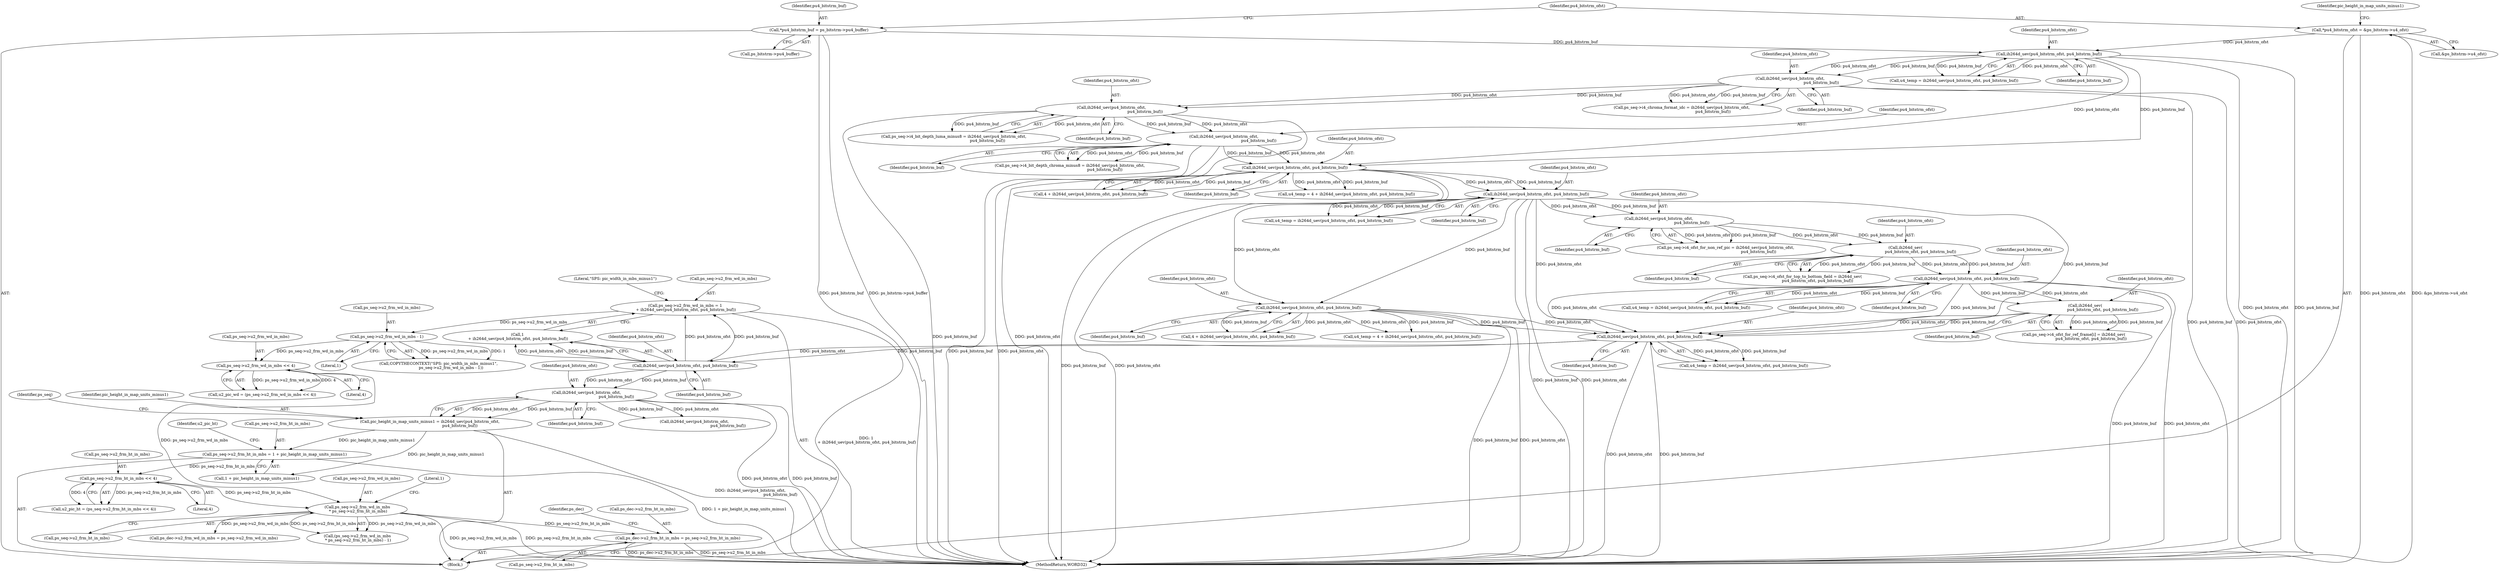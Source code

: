 digraph "0_Android_42cf02965b11c397dd37a0063e683cef005bc0ae@pointer" {
"1001465" [label="(Call,ps_dec->u2_frm_ht_in_mbs = ps_seq->u2_frm_ht_in_mbs)"];
"1000866" [label="(Call,ps_seq->u2_frm_wd_in_mbs\n * ps_seq->u2_frm_ht_in_mbs)"];
"1000837" [label="(Call,ps_seq->u2_frm_wd_in_mbs << 4)"];
"1000830" [label="(Call,ps_seq->u2_frm_wd_in_mbs - 1)"];
"1000819" [label="(Call,ps_seq->u2_frm_wd_in_mbs = 1\n + ih264d_uev(pu4_bitstrm_ofst, pu4_bitstrm_buf))"];
"1000825" [label="(Call,ih264d_uev(pu4_bitstrm_ofst, pu4_bitstrm_buf))"];
"1000768" [label="(Call,ih264d_uev(pu4_bitstrm_ofst, pu4_bitstrm_buf))"];
"1000756" [label="(Call,ih264d_sev(\n                            pu4_bitstrm_ofst, pu4_bitstrm_buf))"];
"1000719" [label="(Call,ih264d_uev(pu4_bitstrm_ofst, pu4_bitstrm_buf))"];
"1000709" [label="(Call,ih264d_sev(\n                        pu4_bitstrm_ofst, pu4_bitstrm_buf))"];
"1000697" [label="(Call,ih264d_sev(pu4_bitstrm_ofst,\n                                                     pu4_bitstrm_buf))"];
"1000611" [label="(Call,ih264d_uev(pu4_bitstrm_ofst, pu4_bitstrm_buf))"];
"1000573" [label="(Call,ih264d_uev(pu4_bitstrm_ofst, pu4_bitstrm_buf))"];
"1000458" [label="(Call,ih264d_uev(pu4_bitstrm_ofst,\n                                                        pu4_bitstrm_buf))"];
"1000442" [label="(Call,ih264d_uev(pu4_bitstrm_ofst,\n                                                      pu4_bitstrm_buf))"];
"1000426" [label="(Call,ih264d_uev(pu4_bitstrm_ofst,\n                                                  pu4_bitstrm_buf))"];
"1000303" [label="(Call,ih264d_uev(pu4_bitstrm_ofst, pu4_bitstrm_buf))"];
"1000187" [label="(Call,*pu4_bitstrm_ofst = &ps_bitstrm->u4_ofst)"];
"1000181" [label="(Call,*pu4_bitstrm_buf = ps_bitstrm->pu4_buffer)"];
"1000647" [label="(Call,ih264d_uev(pu4_bitstrm_ofst, pu4_bitstrm_buf))"];
"1000856" [label="(Call,ps_seq->u2_frm_ht_in_mbs << 4)"];
"1000847" [label="(Call,ps_seq->u2_frm_ht_in_mbs = 1 + pic_height_in_map_units_minus1)"];
"1000842" [label="(Call,pic_height_in_map_units_minus1 = ih264d_uev(pu4_bitstrm_ofst,\n                                                pu4_bitstrm_buf))"];
"1000844" [label="(Call,ih264d_uev(pu4_bitstrm_ofst,\n                                                pu4_bitstrm_buf))"];
"1000422" [label="(Call,ps_seq->i4_chroma_format_idc = ih264d_uev(pu4_bitstrm_ofst,\n                                                  pu4_bitstrm_buf))"];
"1000649" [label="(Identifier,pu4_bitstrm_buf)"];
"1000823" [label="(Call,1\n + ih264d_uev(pu4_bitstrm_ofst, pu4_bitstrm_buf))"];
"1000855" [label="(Identifier,u2_pic_ht)"];
"1001458" [label="(Call,ps_dec->u2_frm_wd_in_mbs = ps_seq->u2_frm_wd_in_mbs)"];
"1001466" [label="(Call,ps_dec->u2_frm_ht_in_mbs)"];
"1000693" [label="(Call,ps_seq->i4_ofst_for_non_ref_pic = ih264d_sev(pu4_bitstrm_ofst,\n                                                     pu4_bitstrm_buf))"];
"1001474" [label="(Identifier,ps_dec)"];
"1000829" [label="(Literal,\"SPS: pic_width_in_mbs_minus1\")"];
"1000825" [label="(Call,ih264d_uev(pu4_bitstrm_ofst, pu4_bitstrm_buf))"];
"1001507" [label="(MethodReturn,WORD32)"];
"1000844" [label="(Call,ih264d_uev(pu4_bitstrm_ofst,\n                                                pu4_bitstrm_buf))"];
"1000820" [label="(Call,ps_seq->u2_frm_wd_in_mbs)"];
"1000454" [label="(Call,ps_seq->i4_bit_depth_chroma_minus8 = ih264d_uev(pu4_bitstrm_ofst,\n                                                        pu4_bitstrm_buf))"];
"1000645" [label="(Call,4 + ih264d_uev(pu4_bitstrm_ofst, pu4_bitstrm_buf))"];
"1000188" [label="(Identifier,pu4_bitstrm_ofst)"];
"1000187" [label="(Call,*pu4_bitstrm_ofst = &ps_bitstrm->u4_ofst)"];
"1000847" [label="(Call,ps_seq->u2_frm_ht_in_mbs = 1 + pic_height_in_map_units_minus1)"];
"1000301" [label="(Call,u4_temp = ih264d_uev(pu4_bitstrm_ofst, pu4_bitstrm_buf))"];
"1000647" [label="(Call,ih264d_uev(pu4_bitstrm_ofst, pu4_bitstrm_buf))"];
"1000611" [label="(Call,ih264d_uev(pu4_bitstrm_ofst, pu4_bitstrm_buf))"];
"1000183" [label="(Call,ps_bitstrm->pu4_buffer)"];
"1000846" [label="(Identifier,pu4_bitstrm_buf)"];
"1000866" [label="(Call,ps_seq->u2_frm_wd_in_mbs\n * ps_seq->u2_frm_ht_in_mbs)"];
"1000997" [label="(Call,ih264d_uev(pu4_bitstrm_ofst,\n                                                      pu4_bitstrm_buf))"];
"1000427" [label="(Identifier,pu4_bitstrm_ofst)"];
"1000573" [label="(Call,ih264d_uev(pu4_bitstrm_ofst, pu4_bitstrm_buf))"];
"1000181" [label="(Call,*pu4_bitstrm_buf = ps_bitstrm->pu4_buffer)"];
"1000758" [label="(Identifier,pu4_bitstrm_buf)"];
"1000697" [label="(Call,ih264d_sev(pu4_bitstrm_ofst,\n                                                     pu4_bitstrm_buf))"];
"1000838" [label="(Call,ps_seq->u2_frm_wd_in_mbs)"];
"1000831" [label="(Call,ps_seq->u2_frm_wd_in_mbs)"];
"1000643" [label="(Call,u4_temp = 4 + ih264d_uev(pu4_bitstrm_ofst, pu4_bitstrm_buf))"];
"1000710" [label="(Identifier,pu4_bitstrm_ofst)"];
"1000609" [label="(Call,u4_temp = ih264d_uev(pu4_bitstrm_ofst, pu4_bitstrm_buf))"];
"1000854" [label="(Call,u2_pic_ht = (ps_seq->u2_frm_ht_in_mbs << 4))"];
"1000766" [label="(Call,u4_temp = ih264d_uev(pu4_bitstrm_ofst, pu4_bitstrm_buf))"];
"1000828" [label="(Call,COPYTHECONTEXT(\"SPS: pic_width_in_mbs_minus1\",\n                    ps_seq->u2_frm_wd_in_mbs - 1))"];
"1000304" [label="(Identifier,pu4_bitstrm_ofst)"];
"1000717" [label="(Call,u4_temp = ih264d_uev(pu4_bitstrm_ofst, pu4_bitstrm_buf))"];
"1000845" [label="(Identifier,pu4_bitstrm_ofst)"];
"1000166" [label="(Block,)"];
"1001469" [label="(Call,ps_seq->u2_frm_ht_in_mbs)"];
"1000757" [label="(Identifier,pu4_bitstrm_ofst)"];
"1000613" [label="(Identifier,pu4_bitstrm_buf)"];
"1000719" [label="(Call,ih264d_uev(pu4_bitstrm_ofst, pu4_bitstrm_buf))"];
"1000720" [label="(Identifier,pu4_bitstrm_ofst)"];
"1000648" [label="(Identifier,pu4_bitstrm_ofst)"];
"1000428" [label="(Identifier,pu4_bitstrm_buf)"];
"1000827" [label="(Identifier,pu4_bitstrm_buf)"];
"1000768" [label="(Call,ih264d_uev(pu4_bitstrm_ofst, pu4_bitstrm_buf))"];
"1000849" [label="(Identifier,ps_seq)"];
"1000837" [label="(Call,ps_seq->u2_frm_wd_in_mbs << 4)"];
"1000841" [label="(Literal,4)"];
"1000458" [label="(Call,ih264d_uev(pu4_bitstrm_ofst,\n                                                        pu4_bitstrm_buf))"];
"1000305" [label="(Identifier,pu4_bitstrm_buf)"];
"1000460" [label="(Identifier,pu4_bitstrm_buf)"];
"1000826" [label="(Identifier,pu4_bitstrm_ofst)"];
"1000303" [label="(Call,ih264d_uev(pu4_bitstrm_ofst, pu4_bitstrm_buf))"];
"1000443" [label="(Identifier,pu4_bitstrm_ofst)"];
"1000699" [label="(Identifier,pu4_bitstrm_buf)"];
"1000750" [label="(Call,ps_seq->i4_ofst_for_ref_frame[i] = ih264d_sev(\n                            pu4_bitstrm_ofst, pu4_bitstrm_buf))"];
"1000698" [label="(Identifier,pu4_bitstrm_ofst)"];
"1000865" [label="(Call,(ps_seq->u2_frm_wd_in_mbs\n * ps_seq->u2_frm_ht_in_mbs) - 1)"];
"1000705" [label="(Call,ps_seq->i4_ofst_for_top_to_bottom_field = ih264d_sev(\n                        pu4_bitstrm_ofst, pu4_bitstrm_buf))"];
"1000438" [label="(Call,ps_seq->i4_bit_depth_luma_minus8 = ih264d_uev(pu4_bitstrm_ofst,\n                                                      pu4_bitstrm_buf))"];
"1000182" [label="(Identifier,pu4_bitstrm_buf)"];
"1000834" [label="(Literal,1)"];
"1000444" [label="(Identifier,pu4_bitstrm_buf)"];
"1000848" [label="(Call,ps_seq->u2_frm_ht_in_mbs)"];
"1000856" [label="(Call,ps_seq->u2_frm_ht_in_mbs << 4)"];
"1000769" [label="(Identifier,pu4_bitstrm_ofst)"];
"1000612" [label="(Identifier,pu4_bitstrm_ofst)"];
"1000835" [label="(Call,u2_pic_wd = (ps_seq->u2_frm_wd_in_mbs << 4))"];
"1000459" [label="(Identifier,pu4_bitstrm_ofst)"];
"1000770" [label="(Identifier,pu4_bitstrm_buf)"];
"1001465" [label="(Call,ps_dec->u2_frm_ht_in_mbs = ps_seq->u2_frm_ht_in_mbs)"];
"1000201" [label="(Identifier,pic_height_in_map_units_minus1)"];
"1000574" [label="(Identifier,pu4_bitstrm_ofst)"];
"1000442" [label="(Call,ih264d_uev(pu4_bitstrm_ofst,\n                                                      pu4_bitstrm_buf))"];
"1000189" [label="(Call,&ps_bitstrm->u4_ofst)"];
"1000873" [label="(Literal,1)"];
"1000851" [label="(Call,1 + pic_height_in_map_units_minus1)"];
"1000571" [label="(Call,4 + ih264d_uev(pu4_bitstrm_ofst, pu4_bitstrm_buf))"];
"1000575" [label="(Identifier,pu4_bitstrm_buf)"];
"1000721" [label="(Identifier,pu4_bitstrm_buf)"];
"1000711" [label="(Identifier,pu4_bitstrm_buf)"];
"1000819" [label="(Call,ps_seq->u2_frm_wd_in_mbs = 1\n + ih264d_uev(pu4_bitstrm_ofst, pu4_bitstrm_buf))"];
"1000756" [label="(Call,ih264d_sev(\n                            pu4_bitstrm_ofst, pu4_bitstrm_buf))"];
"1000709" [label="(Call,ih264d_sev(\n                        pu4_bitstrm_ofst, pu4_bitstrm_buf))"];
"1000830" [label="(Call,ps_seq->u2_frm_wd_in_mbs - 1)"];
"1000843" [label="(Identifier,pic_height_in_map_units_minus1)"];
"1000867" [label="(Call,ps_seq->u2_frm_wd_in_mbs)"];
"1000857" [label="(Call,ps_seq->u2_frm_ht_in_mbs)"];
"1000426" [label="(Call,ih264d_uev(pu4_bitstrm_ofst,\n                                                  pu4_bitstrm_buf))"];
"1000842" [label="(Call,pic_height_in_map_units_minus1 = ih264d_uev(pu4_bitstrm_ofst,\n                                                pu4_bitstrm_buf))"];
"1000860" [label="(Literal,4)"];
"1000870" [label="(Call,ps_seq->u2_frm_ht_in_mbs)"];
"1000569" [label="(Call,u4_temp = 4 + ih264d_uev(pu4_bitstrm_ofst, pu4_bitstrm_buf))"];
"1001465" -> "1000166"  [label="AST: "];
"1001465" -> "1001469"  [label="CFG: "];
"1001466" -> "1001465"  [label="AST: "];
"1001469" -> "1001465"  [label="AST: "];
"1001474" -> "1001465"  [label="CFG: "];
"1001465" -> "1001507"  [label="DDG: ps_seq->u2_frm_ht_in_mbs"];
"1001465" -> "1001507"  [label="DDG: ps_dec->u2_frm_ht_in_mbs"];
"1000866" -> "1001465"  [label="DDG: ps_seq->u2_frm_ht_in_mbs"];
"1000866" -> "1000865"  [label="AST: "];
"1000866" -> "1000870"  [label="CFG: "];
"1000867" -> "1000866"  [label="AST: "];
"1000870" -> "1000866"  [label="AST: "];
"1000873" -> "1000866"  [label="CFG: "];
"1000866" -> "1001507"  [label="DDG: ps_seq->u2_frm_wd_in_mbs"];
"1000866" -> "1001507"  [label="DDG: ps_seq->u2_frm_ht_in_mbs"];
"1000866" -> "1000865"  [label="DDG: ps_seq->u2_frm_wd_in_mbs"];
"1000866" -> "1000865"  [label="DDG: ps_seq->u2_frm_ht_in_mbs"];
"1000837" -> "1000866"  [label="DDG: ps_seq->u2_frm_wd_in_mbs"];
"1000856" -> "1000866"  [label="DDG: ps_seq->u2_frm_ht_in_mbs"];
"1000866" -> "1001458"  [label="DDG: ps_seq->u2_frm_wd_in_mbs"];
"1000837" -> "1000835"  [label="AST: "];
"1000837" -> "1000841"  [label="CFG: "];
"1000838" -> "1000837"  [label="AST: "];
"1000841" -> "1000837"  [label="AST: "];
"1000835" -> "1000837"  [label="CFG: "];
"1000837" -> "1000835"  [label="DDG: ps_seq->u2_frm_wd_in_mbs"];
"1000837" -> "1000835"  [label="DDG: 4"];
"1000830" -> "1000837"  [label="DDG: ps_seq->u2_frm_wd_in_mbs"];
"1000830" -> "1000828"  [label="AST: "];
"1000830" -> "1000834"  [label="CFG: "];
"1000831" -> "1000830"  [label="AST: "];
"1000834" -> "1000830"  [label="AST: "];
"1000828" -> "1000830"  [label="CFG: "];
"1000830" -> "1000828"  [label="DDG: ps_seq->u2_frm_wd_in_mbs"];
"1000830" -> "1000828"  [label="DDG: 1"];
"1000819" -> "1000830"  [label="DDG: ps_seq->u2_frm_wd_in_mbs"];
"1000819" -> "1000166"  [label="AST: "];
"1000819" -> "1000823"  [label="CFG: "];
"1000820" -> "1000819"  [label="AST: "];
"1000823" -> "1000819"  [label="AST: "];
"1000829" -> "1000819"  [label="CFG: "];
"1000819" -> "1001507"  [label="DDG: 1\n + ih264d_uev(pu4_bitstrm_ofst, pu4_bitstrm_buf)"];
"1000825" -> "1000819"  [label="DDG: pu4_bitstrm_ofst"];
"1000825" -> "1000819"  [label="DDG: pu4_bitstrm_buf"];
"1000825" -> "1000823"  [label="AST: "];
"1000825" -> "1000827"  [label="CFG: "];
"1000826" -> "1000825"  [label="AST: "];
"1000827" -> "1000825"  [label="AST: "];
"1000823" -> "1000825"  [label="CFG: "];
"1000825" -> "1000823"  [label="DDG: pu4_bitstrm_ofst"];
"1000825" -> "1000823"  [label="DDG: pu4_bitstrm_buf"];
"1000768" -> "1000825"  [label="DDG: pu4_bitstrm_ofst"];
"1000768" -> "1000825"  [label="DDG: pu4_bitstrm_buf"];
"1000825" -> "1000844"  [label="DDG: pu4_bitstrm_ofst"];
"1000825" -> "1000844"  [label="DDG: pu4_bitstrm_buf"];
"1000768" -> "1000766"  [label="AST: "];
"1000768" -> "1000770"  [label="CFG: "];
"1000769" -> "1000768"  [label="AST: "];
"1000770" -> "1000768"  [label="AST: "];
"1000766" -> "1000768"  [label="CFG: "];
"1000768" -> "1001507"  [label="DDG: pu4_bitstrm_ofst"];
"1000768" -> "1001507"  [label="DDG: pu4_bitstrm_buf"];
"1000768" -> "1000766"  [label="DDG: pu4_bitstrm_ofst"];
"1000768" -> "1000766"  [label="DDG: pu4_bitstrm_buf"];
"1000756" -> "1000768"  [label="DDG: pu4_bitstrm_ofst"];
"1000756" -> "1000768"  [label="DDG: pu4_bitstrm_buf"];
"1000647" -> "1000768"  [label="DDG: pu4_bitstrm_ofst"];
"1000647" -> "1000768"  [label="DDG: pu4_bitstrm_buf"];
"1000719" -> "1000768"  [label="DDG: pu4_bitstrm_ofst"];
"1000719" -> "1000768"  [label="DDG: pu4_bitstrm_buf"];
"1000611" -> "1000768"  [label="DDG: pu4_bitstrm_ofst"];
"1000611" -> "1000768"  [label="DDG: pu4_bitstrm_buf"];
"1000756" -> "1000750"  [label="AST: "];
"1000756" -> "1000758"  [label="CFG: "];
"1000757" -> "1000756"  [label="AST: "];
"1000758" -> "1000756"  [label="AST: "];
"1000750" -> "1000756"  [label="CFG: "];
"1000756" -> "1000750"  [label="DDG: pu4_bitstrm_ofst"];
"1000756" -> "1000750"  [label="DDG: pu4_bitstrm_buf"];
"1000719" -> "1000756"  [label="DDG: pu4_bitstrm_ofst"];
"1000719" -> "1000756"  [label="DDG: pu4_bitstrm_buf"];
"1000719" -> "1000717"  [label="AST: "];
"1000719" -> "1000721"  [label="CFG: "];
"1000720" -> "1000719"  [label="AST: "];
"1000721" -> "1000719"  [label="AST: "];
"1000717" -> "1000719"  [label="CFG: "];
"1000719" -> "1001507"  [label="DDG: pu4_bitstrm_buf"];
"1000719" -> "1001507"  [label="DDG: pu4_bitstrm_ofst"];
"1000719" -> "1000717"  [label="DDG: pu4_bitstrm_ofst"];
"1000719" -> "1000717"  [label="DDG: pu4_bitstrm_buf"];
"1000709" -> "1000719"  [label="DDG: pu4_bitstrm_ofst"];
"1000709" -> "1000719"  [label="DDG: pu4_bitstrm_buf"];
"1000709" -> "1000705"  [label="AST: "];
"1000709" -> "1000711"  [label="CFG: "];
"1000710" -> "1000709"  [label="AST: "];
"1000711" -> "1000709"  [label="AST: "];
"1000705" -> "1000709"  [label="CFG: "];
"1000709" -> "1000705"  [label="DDG: pu4_bitstrm_ofst"];
"1000709" -> "1000705"  [label="DDG: pu4_bitstrm_buf"];
"1000697" -> "1000709"  [label="DDG: pu4_bitstrm_ofst"];
"1000697" -> "1000709"  [label="DDG: pu4_bitstrm_buf"];
"1000697" -> "1000693"  [label="AST: "];
"1000697" -> "1000699"  [label="CFG: "];
"1000698" -> "1000697"  [label="AST: "];
"1000699" -> "1000697"  [label="AST: "];
"1000693" -> "1000697"  [label="CFG: "];
"1000697" -> "1000693"  [label="DDG: pu4_bitstrm_ofst"];
"1000697" -> "1000693"  [label="DDG: pu4_bitstrm_buf"];
"1000611" -> "1000697"  [label="DDG: pu4_bitstrm_ofst"];
"1000611" -> "1000697"  [label="DDG: pu4_bitstrm_buf"];
"1000611" -> "1000609"  [label="AST: "];
"1000611" -> "1000613"  [label="CFG: "];
"1000612" -> "1000611"  [label="AST: "];
"1000613" -> "1000611"  [label="AST: "];
"1000609" -> "1000611"  [label="CFG: "];
"1000611" -> "1001507"  [label="DDG: pu4_bitstrm_buf"];
"1000611" -> "1001507"  [label="DDG: pu4_bitstrm_ofst"];
"1000611" -> "1000609"  [label="DDG: pu4_bitstrm_ofst"];
"1000611" -> "1000609"  [label="DDG: pu4_bitstrm_buf"];
"1000573" -> "1000611"  [label="DDG: pu4_bitstrm_ofst"];
"1000573" -> "1000611"  [label="DDG: pu4_bitstrm_buf"];
"1000611" -> "1000647"  [label="DDG: pu4_bitstrm_ofst"];
"1000611" -> "1000647"  [label="DDG: pu4_bitstrm_buf"];
"1000573" -> "1000571"  [label="AST: "];
"1000573" -> "1000575"  [label="CFG: "];
"1000574" -> "1000573"  [label="AST: "];
"1000575" -> "1000573"  [label="AST: "];
"1000571" -> "1000573"  [label="CFG: "];
"1000573" -> "1001507"  [label="DDG: pu4_bitstrm_buf"];
"1000573" -> "1001507"  [label="DDG: pu4_bitstrm_ofst"];
"1000573" -> "1000569"  [label="DDG: pu4_bitstrm_ofst"];
"1000573" -> "1000569"  [label="DDG: pu4_bitstrm_buf"];
"1000573" -> "1000571"  [label="DDG: pu4_bitstrm_ofst"];
"1000573" -> "1000571"  [label="DDG: pu4_bitstrm_buf"];
"1000458" -> "1000573"  [label="DDG: pu4_bitstrm_ofst"];
"1000458" -> "1000573"  [label="DDG: pu4_bitstrm_buf"];
"1000303" -> "1000573"  [label="DDG: pu4_bitstrm_ofst"];
"1000303" -> "1000573"  [label="DDG: pu4_bitstrm_buf"];
"1000458" -> "1000454"  [label="AST: "];
"1000458" -> "1000460"  [label="CFG: "];
"1000459" -> "1000458"  [label="AST: "];
"1000460" -> "1000458"  [label="AST: "];
"1000454" -> "1000458"  [label="CFG: "];
"1000458" -> "1001507"  [label="DDG: pu4_bitstrm_buf"];
"1000458" -> "1001507"  [label="DDG: pu4_bitstrm_ofst"];
"1000458" -> "1000454"  [label="DDG: pu4_bitstrm_ofst"];
"1000458" -> "1000454"  [label="DDG: pu4_bitstrm_buf"];
"1000442" -> "1000458"  [label="DDG: pu4_bitstrm_ofst"];
"1000442" -> "1000458"  [label="DDG: pu4_bitstrm_buf"];
"1000442" -> "1000438"  [label="AST: "];
"1000442" -> "1000444"  [label="CFG: "];
"1000443" -> "1000442"  [label="AST: "];
"1000444" -> "1000442"  [label="AST: "];
"1000438" -> "1000442"  [label="CFG: "];
"1000442" -> "1001507"  [label="DDG: pu4_bitstrm_ofst"];
"1000442" -> "1001507"  [label="DDG: pu4_bitstrm_buf"];
"1000442" -> "1000438"  [label="DDG: pu4_bitstrm_ofst"];
"1000442" -> "1000438"  [label="DDG: pu4_bitstrm_buf"];
"1000426" -> "1000442"  [label="DDG: pu4_bitstrm_ofst"];
"1000426" -> "1000442"  [label="DDG: pu4_bitstrm_buf"];
"1000426" -> "1000422"  [label="AST: "];
"1000426" -> "1000428"  [label="CFG: "];
"1000427" -> "1000426"  [label="AST: "];
"1000428" -> "1000426"  [label="AST: "];
"1000422" -> "1000426"  [label="CFG: "];
"1000426" -> "1001507"  [label="DDG: pu4_bitstrm_buf"];
"1000426" -> "1001507"  [label="DDG: pu4_bitstrm_ofst"];
"1000426" -> "1000422"  [label="DDG: pu4_bitstrm_ofst"];
"1000426" -> "1000422"  [label="DDG: pu4_bitstrm_buf"];
"1000303" -> "1000426"  [label="DDG: pu4_bitstrm_ofst"];
"1000303" -> "1000426"  [label="DDG: pu4_bitstrm_buf"];
"1000303" -> "1000301"  [label="AST: "];
"1000303" -> "1000305"  [label="CFG: "];
"1000304" -> "1000303"  [label="AST: "];
"1000305" -> "1000303"  [label="AST: "];
"1000301" -> "1000303"  [label="CFG: "];
"1000303" -> "1001507"  [label="DDG: pu4_bitstrm_ofst"];
"1000303" -> "1001507"  [label="DDG: pu4_bitstrm_buf"];
"1000303" -> "1000301"  [label="DDG: pu4_bitstrm_ofst"];
"1000303" -> "1000301"  [label="DDG: pu4_bitstrm_buf"];
"1000187" -> "1000303"  [label="DDG: pu4_bitstrm_ofst"];
"1000181" -> "1000303"  [label="DDG: pu4_bitstrm_buf"];
"1000187" -> "1000166"  [label="AST: "];
"1000187" -> "1000189"  [label="CFG: "];
"1000188" -> "1000187"  [label="AST: "];
"1000189" -> "1000187"  [label="AST: "];
"1000201" -> "1000187"  [label="CFG: "];
"1000187" -> "1001507"  [label="DDG: pu4_bitstrm_ofst"];
"1000187" -> "1001507"  [label="DDG: &ps_bitstrm->u4_ofst"];
"1000181" -> "1000166"  [label="AST: "];
"1000181" -> "1000183"  [label="CFG: "];
"1000182" -> "1000181"  [label="AST: "];
"1000183" -> "1000181"  [label="AST: "];
"1000188" -> "1000181"  [label="CFG: "];
"1000181" -> "1001507"  [label="DDG: pu4_bitstrm_buf"];
"1000181" -> "1001507"  [label="DDG: ps_bitstrm->pu4_buffer"];
"1000647" -> "1000645"  [label="AST: "];
"1000647" -> "1000649"  [label="CFG: "];
"1000648" -> "1000647"  [label="AST: "];
"1000649" -> "1000647"  [label="AST: "];
"1000645" -> "1000647"  [label="CFG: "];
"1000647" -> "1001507"  [label="DDG: pu4_bitstrm_ofst"];
"1000647" -> "1001507"  [label="DDG: pu4_bitstrm_buf"];
"1000647" -> "1000643"  [label="DDG: pu4_bitstrm_ofst"];
"1000647" -> "1000643"  [label="DDG: pu4_bitstrm_buf"];
"1000647" -> "1000645"  [label="DDG: pu4_bitstrm_ofst"];
"1000647" -> "1000645"  [label="DDG: pu4_bitstrm_buf"];
"1000856" -> "1000854"  [label="AST: "];
"1000856" -> "1000860"  [label="CFG: "];
"1000857" -> "1000856"  [label="AST: "];
"1000860" -> "1000856"  [label="AST: "];
"1000854" -> "1000856"  [label="CFG: "];
"1000856" -> "1000854"  [label="DDG: ps_seq->u2_frm_ht_in_mbs"];
"1000856" -> "1000854"  [label="DDG: 4"];
"1000847" -> "1000856"  [label="DDG: ps_seq->u2_frm_ht_in_mbs"];
"1000847" -> "1000166"  [label="AST: "];
"1000847" -> "1000851"  [label="CFG: "];
"1000848" -> "1000847"  [label="AST: "];
"1000851" -> "1000847"  [label="AST: "];
"1000855" -> "1000847"  [label="CFG: "];
"1000847" -> "1001507"  [label="DDG: 1 + pic_height_in_map_units_minus1"];
"1000842" -> "1000847"  [label="DDG: pic_height_in_map_units_minus1"];
"1000842" -> "1000166"  [label="AST: "];
"1000842" -> "1000844"  [label="CFG: "];
"1000843" -> "1000842"  [label="AST: "];
"1000844" -> "1000842"  [label="AST: "];
"1000849" -> "1000842"  [label="CFG: "];
"1000842" -> "1001507"  [label="DDG: ih264d_uev(pu4_bitstrm_ofst,\n                                                pu4_bitstrm_buf)"];
"1000844" -> "1000842"  [label="DDG: pu4_bitstrm_ofst"];
"1000844" -> "1000842"  [label="DDG: pu4_bitstrm_buf"];
"1000842" -> "1000851"  [label="DDG: pic_height_in_map_units_minus1"];
"1000844" -> "1000846"  [label="CFG: "];
"1000845" -> "1000844"  [label="AST: "];
"1000846" -> "1000844"  [label="AST: "];
"1000844" -> "1001507"  [label="DDG: pu4_bitstrm_buf"];
"1000844" -> "1001507"  [label="DDG: pu4_bitstrm_ofst"];
"1000844" -> "1000997"  [label="DDG: pu4_bitstrm_ofst"];
"1000844" -> "1000997"  [label="DDG: pu4_bitstrm_buf"];
}
